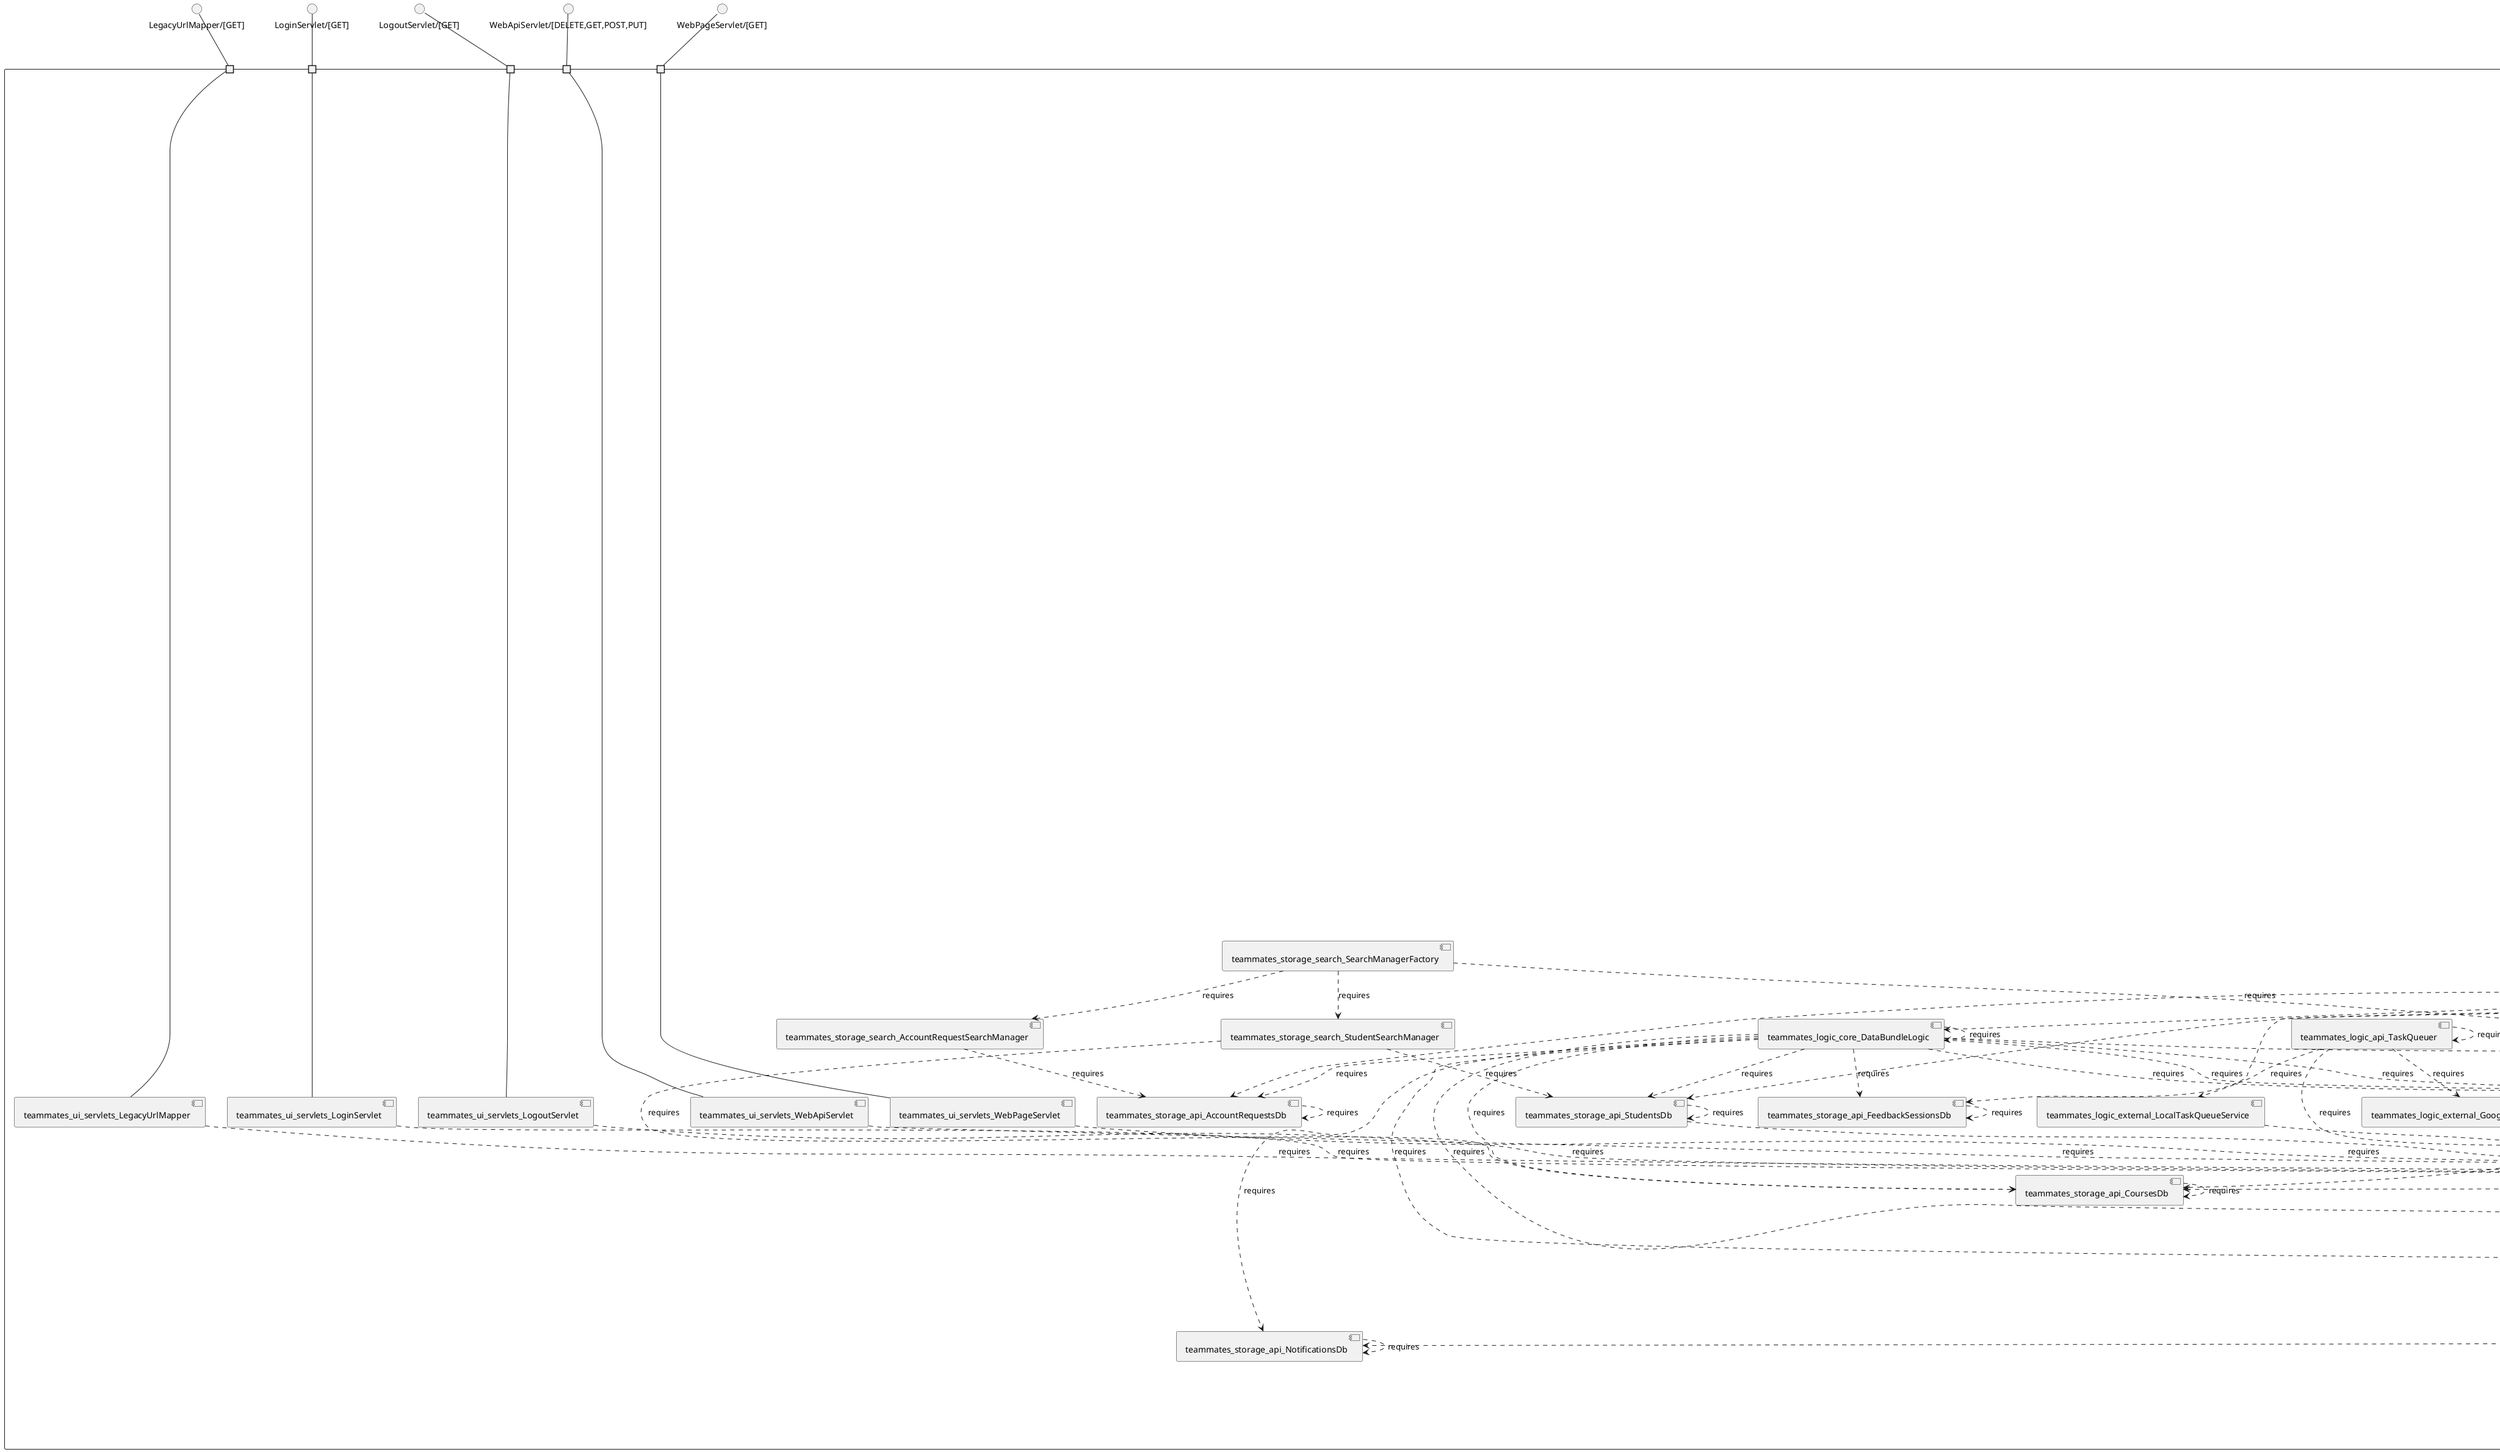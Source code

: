 @startuml
skinparam fixCircleLabelOverlapping true
skinparam componentStyle uml2
component "teammates\n\n\n\n\n\n" {
[teammates_it_storage_sqlsearch_StudentSearchIT]
[teammates_it_sqllogic_core_FeedbackSessionsLogicIT]
[teammates_common_datatransfer_TeamEvalResult]
[teammates_ui_webapi_CreateNotificationAction]
[teammates_ui_output_InstructorPrivilegeData]
[teammates_ui_webapi_FeedbackSessionRemindParticularUsersEmailWorkerAction]
[teammates_common_datatransfer_questions_FeedbackTextQuestionDetails]
[teammates_storage_sqlapi_FeedbackSessionLogsDb]
[teammates_storage_sqlsearch_SearchManagerFactory]
[teammates_storage_sqlentity_responses_FeedbackRankRecipientsResponse]
[teammates_storage_sqlentity_Course]
[teammates_storage_sqlentity_responses_FeedbackTextResponse]
[teammates_storage_sqlapi_FeedbackResponseCommentsDb]
[teammates_storage_api_CoursesDb]
[teammates_it_ui_webapi_UpdateFeedbackSessionLogsActionIT]
[teammates_storage_sqlentity_questions_FeedbackMsqQuestion]
[teammates_client_scripts_testdataconversion_ConvertDatastoreJsonToSqlJson]
[teammates_logic_core_UsageStatisticsLogic]
[teammates_common_datatransfer_questions_FeedbackConstantSumResponseDetails]
[teammates_it_storage_sqlapi_UsageStatisticsDbIT]
[teammates_storage_sqlentity_responses_FeedbackContributionResponse]
[teammates_ui_webapi_FeedbackSessionClosingRemindersAction]
[teammates_it_storage_sqlapi_FeedbackSessionLogsDbIT]
[teammates_storage_sqlentity_Section]
[teammates_ui_servlets_LegacyUrlMapper]
[teammates_it_sqllogic_core_DataBundleLogicIT]
[teammates_storage_api_FeedbackQuestionsDb]
[teammates_it_ui_webapi_StudentSearchIndexingWorkerActionIT]
[teammates_storage_sqlapi_AccountsDb]
[teammates_it_sqllogic_core_AccountsLogicIT]
[teammates_storage_api_UsageStatisticsDb]
[teammates_ui_webapi_CreateAccountAction]
[teammates_logic_external_FirebaseAuthService]
[teammates_storage_sqlentity_responses_FeedbackRankOptionsResponse]
[teammates_storage_search_StudentSearchManager]
[teammates_logic_core_FeedbackSessionsLogic]
[teammates_ui_webapi_CalculateUsageStatisticsAction]
[teammates_client_scripts_GenerateUsageStatisticsObjects]
[teammates_logic_external_GoogleCloudTasksService]
[teammates_ui_webapi_PublishFeedbackSessionAction]
[teammates_ui_servlets_OriginCheckFilter]
[teammates_storage_sqlentity_DeadlineExtension]
[teammates_storage_api_InstructorsDb]
[teammates_ui_servlets_OAuth2CallbackServlet]
[teammates_ui_output_FeedbackQuestionData]
[teammates_logic_external_LocalTaskQueueService]
[teammates_sqllogic_core_FeedbackQuestionsLogic]
[teammates_it_sqllogic_core_AccountRequestsLogicIT]
[teammates_it_sqllogic_core_NotificationsLogicIT]
[teammates_common_datatransfer_questions_FeedbackMcqResponseDetails]
[teammates_common_datatransfer_InstructorPrivileges]
[teammates_ui_webapi_ArchiveCourseAction]
[teammates_ui_output_FeedbackSessionLogData]
[teammates_it_ui_webapi_SearchInstructorsActionIT]
[teammates_ui_webapi_SubmitFeedbackResponsesAction]
[teammates_storage_sqlapi_DeadlineExtensionsDb]
[teammates_sqllogic_core_FeedbackResponseCommentsLogic]
[teammates_logic_core_AccountsLogic]
[teammates_logic_external_MailgunService]
[teammates_logic_core_FeedbackResponseCommentsLogic]
[teammates_storage_sqlapi_UsersDb]
[teammates_storage_sqlentity_responses_FeedbackConstantSumResponse]
[teammates_ui_output_CourseData]
[teammates_common_datatransfer_attributes_InstructorAttributes]
[teammates_storage_sqlsearch_StudentSearchManager]
[teammates_storage_sqlapi_FeedbackQuestionsDb]
[teammates_common_util_Logger]
[teammates_logic_api_TaskQueuer]
[teammates_it_sqllogic_api_EmailGeneratorTestIT]
[teammates_common_datatransfer_attributes_FeedbackResponseAttributes]
[teammates_common_datatransfer_questions_FeedbackMcqQuestionDetails]
[teammates_common_util_Config]
[teammates_storage_sqlapi_EntitiesDb]
[teammates_storage_sqlentity_questions_FeedbackNumericalScaleQuestion]
[teammates_storage_search_InstructorSearchDocument]
[teammates_it_sqllogic_core_DeadlineExtensionsLogicIT]
[teammates_common_datatransfer_questions_FeedbackRubricResponseDetails]
[teammates_storage_sqlentity_questions_FeedbackMcqQuestion]
[teammates_common_datatransfer_questions_FeedbackMsqResponseDetails]
[teammates_logic_core_DataBundleLogic]
[teammates_ui_servlets_LogoutServlet]
[teammates_logic_core_StudentsLogic]
[teammates_it_storage_sqlapi_FeedbackSessionsDbIT]
[teammates_storage_sqlapi_UsageStatisticsDb]
[teammates_sqllogic_core_UsageStatisticsLogic]
[teammates_common_datatransfer_SqlDataBundle]
[teammates_ui_servlets_WebPageServlet]
[teammates_client_scripts_DataMigrationForFeedbackSessionMismatchedTimezone]
[teammates_common_datatransfer_questions_FeedbackRankRecipientsResponseDetails]
[teammates_it_ui_webapi_SearchStudentsActionIT]
[teammates_ui_webapi_ResetAccountRequestAction]
[teammates_storage_api_DeadlineExtensionsDb]
[teammates_common_datatransfer_questions_FeedbackRankOptionsResponseDetails]
[teammates_common_datatransfer_questions_FeedbackConstantSumQuestionDetails]
[teammates_storage_sqlapi_FeedbackSessionsDb]
[teammates_logic_core_FeedbackResponsesLogic]
[teammates_storage_sqlentity_responses_FeedbackNumericalScaleResponse]
[teammates_common_datatransfer_questions_FeedbackNumericalScaleQuestionDetails]
[teammates_storage_sqlsearch_AccountRequestSearchManager]
[teammates_logic_core_AccountRequestsLogic]
[teammates_it_storage_sqlapi_NotificationDbIT]
[teammates_ui_output_FeedbackResponseCommentData]
[teammates_ui_webapi_CreateFeedbackSessionAction]
[teammates_common_datatransfer_questions_FeedbackMsqQuestionDetails]
[teammates_logic_core_FeedbackQuestionsLogic]
[teammates_storage_sqlsearch_InstructorSearchDocument]
[teammates_sqllogic_core_AccountsLogic]
[teammates_logic_core_LogicStarter]
[teammates_storage_api_AccountRequestsDb]
[teammates_storage_api_NotificationsDb]
[teammates_logic_api_RecaptchaVerifier]
[teammates_sqllogic_core_NotificationsLogic]
[teammates_it_storage_sqlapi_AccountRequestsDbIT]
[teammates_storage_sqlentity_Notification]
[teammates_storage_sqlapi_NotificationsDb]
[teammates_storage_sqlentity_questions_FeedbackConstantSumQuestion]
[teammates_storage_sqlentity_Account]
[teammates_common_datatransfer_questions_FeedbackContributionQuestionDetails]
[teammates_logic_external_SendgridService]
[teammates_storage_sqlapi_AccountRequestsDb]
[teammates_ui_webapi_DatastoreBackupAction]
[teammates_storage_sqlentity_responses_FeedbackMsqResponse]
[teammates_main_Application]
[teammates_logic_core_CoursesLogic]
[teammates_common_datatransfer_DataBundle]
[teammates_logic_core_InstructorsLogic]
[teammates_storage_sqlentity_FeedbackSession]
[teammates_storage_sqlentity_Student]
[teammates_common_datatransfer_questions_FeedbackTextResponseDetails]
[teammates_ui_output_FeedbackResponseData]
[teammates_ui_webapi_FeedbackSessionResendPublishedEmailWorkerAction]
[teammates_sqllogic_core_FeedbackResponsesLogic]
[teammates_sqllogic_core_DataBundleLogic]
[teammates_storage_sqlentity_Instructor]
[teammates_ui_webapi_JoinCourseAction]
[teammates_common_datatransfer_questions_FeedbackContributionResponseDetails]
[teammates_it_sqllogic_core_FeedbackSessionLogsLogicIT]
[teammates_logic_core_NotificationsLogic]
[teammates_client_scripts_PopulateCourseSearchDocuments]
[teammates_ui_servlets_WebApiServlet]
[teammates_common_datatransfer_attributes_FeedbackQuestionAttributes]
[teammates_ui_webapi_CreateFeedbackSessionLogAction]
[teammates_ui_servlets_RequestTraceFilter]
[teammates_sqllogic_api_Logic]
[teammates_it_sqllogic_core_FeedbackQuestionsLogicIT]
[teammates_it_storage_sqlapi_AccountsDbIT]
[teammates_sqllogic_core_FeedbackSessionLogsLogic]
[teammates_storage_sqlentity_questions_FeedbackTextQuestion]
[teammates_ui_webapi_FeedbackSessionRemindEmailWorkerAction]
[teammates_sqllogic_core_LogicStarter]
[teammates_storage_sqlentity_responses_FeedbackMcqResponse]
[teammates_ui_webapi_UpdateFeedbackSessionAction]
[teammates_it_storage_sqlapi_CoursesDbIT]
[teammates_it_storage_sqlapi_FeedbackResponsesDbIT]
[teammates_ui_servlets_LoginServlet]
[teammates_storage_sqlentity_Team]
[teammates_common_datatransfer_questions_FeedbackRubricQuestionDetails]
[teammates_sqllogic_core_UsersLogic]
[teammates_ui_output_FeedbackSessionData]
[teammates_it_storage_sqlapi_FeedbackQuestionsDbIT]
[teammates_storage_search_SearchManagerFactory]
[teammates_it_storage_sqlapi_UsersDbIT]
[teammates_sqllogic_core_FeedbackSessionsLogic]
[teammates_logic_api_Logic]
[teammates_common_datatransfer_attributes_CourseAttributes]
[teammates_logic_external_EmptyRecaptchaService]
[teammates_it_storage_sqlsearch_InstructorSearchIT]
[teammates_client_scripts_testdataconversion_UuidGenerator]
[teammates_common_datatransfer_InstructorPermissionSet]
[teammates_logic_core_DeadlineExtensionsLogic]
[teammates_sqllogic_api_SqlEmailGenerator]
[teammates_ui_webapi_UpdateInstructorPrivilegeAction]
[teammates_storage_sqlentity_FeedbackResponseComment]
[teammates_logic_external_EmptyEmailService]
[teammates_ui_webapi_FeedbackSessionClosedRemindersAction]
[teammates_sqllogic_core_CoursesLogic]
[teammates_storage_sqlentity_responses_FeedbackRubricResponse]
[teammates_logic_api_EmailSender]
[teammates_storage_api_StudentsDb]
[teammates_storage_search_AccountRequestSearchManager]
[teammates_ui_webapi_FeedbackSessionOpeningRemindersAction]
[teammates_ui_webapi_FeedbackSessionPublishedEmailWorkerAction]
[teammates_storage_sqlapi_CoursesDb]
[teammates_storage_sqlapi_FeedbackResponsesDb]
[teammates_logic_external_MailjetService]
[teammates_storage_sqlsearch_StudentSearchDocument]
[teammates_it_storage_sqlsearch_AccountRequestSearchIT]
[teammates_ui_webapi_FeedbackSessionUnpublishedEmailWorkerAction]
[teammates_storage_api_FeedbackResponsesDb]
[teammates_logic_external_GoogleRecaptchaService]
[teammates_storage_sqlsearch_InstructorSearchManager]
[teammates_sqllogic_core_AccountRequestsLogic]
[teammates_client_scripts_testdataconversion_DataStoreToSqlConverter]
[teammates_logic_api_AuthProxy]
[teammates_common_util_StringHelper]
[teammates_storage_sqlentity_FeedbackSessionLog]
[teammates_storage_api_FeedbackResponseCommentsDb]
[teammates_it_test_BaseTestCaseWithSqlDatabaseAccess]
[teammates_it_sqllogic_core_UsersLogicIT]
[teammates_ui_webapi_SendErrorReportAction]
[teammates_it_sqllogic_core_FeedbackResponsesLogicIT]
[teammates_storage_search_StudentSearchDocument]
[teammates_common_datatransfer_questions_FeedbackNumericalScaleResponseDetails]
[teammates_ui_request_InstructorPrivilegeUpdateRequest]
[teammates_storage_search_InstructorSearchManager]
[teammates_logic_api_UserProvision]
[teammates_it_storage_sqlapi_FeedbackResponseCommentsDbIT]
[teammates_sqllogic_core_DeadlineExtensionsLogic]
[teammates_logic_api_EmailGenerator]
[teammates_storage_sqlentity_questions_FeedbackRubricQuestion]
[teammates_ui_webapi_FeedbackSessionOpeningSoonRemindersAction]
[teammates_storage_sqlentity_ReadNotification]
[teammates_logic_external_EmptyAuthService]
[teammates_storage_api_FeedbackSessionsDb]
[teammates_ui_webapi_UnpublishFeedbackSessionAction]
[teammates_client_scripts_DataMigrationForTeamNameInResponseGiver]
[teammates_storage_api_AccountsDb]
[teammates_storage_sqlentity_questions_FeedbackContributionQuestion]
portin " " as teammates_requires_WebPageServlet_GET_
portin " " as teammates_requires_LegacyUrlMapper_GET_
portin " " as teammates_requires_LoginServlet_GET_
portin " " as teammates_requires_WebApiServlet_DELETE_GET_POST_PUT_
portin " " as teammates_requires_LogoutServlet_GET_
portin " " as teammates_requires_OAuth2CallbackServlet_GET_
[teammates_logic_api_TaskQueuer]..>[teammates_logic_external_GoogleCloudTasksService] : requires
[teammates_ui_output_FeedbackResponseData]..>[teammates_common_datatransfer_questions_FeedbackMsqResponseDetails] : requires
[teammates_ui_output_FeedbackQuestionData]..>[teammates_common_datatransfer_questions_FeedbackNumericalScaleQuestionDetails] : requires
[teammates_sqllogic_api_Logic]..>[teammates_sqllogic_core_DataBundleLogic] : requires
[teammates_it_storage_sqlapi_CoursesDbIT]..>[teammates_storage_sqlapi_CoursesDb] : requires
[teammates_sqllogic_core_UsersLogic]..>[teammates_sqllogic_core_FeedbackResponsesLogic] : requires
[teammates_logic_core_FeedbackQuestionsLogic]..>[teammates_logic_core_StudentsLogic] : requires
[teammates_logic_core_CoursesLogic]..>[teammates_common_util_Logger] : requires
[teammates_it_storage_sqlapi_FeedbackSessionsDbIT]..>[teammates_storage_sqlapi_FeedbackSessionsDb] : requires
[teammates_sqllogic_core_FeedbackQuestionsLogic]..>[teammates_sqllogic_core_CoursesLogic] : requires
[teammates_logic_core_StudentsLogic]..>[teammates_storage_api_StudentsDb] : requires
[teammates_logic_core_InstructorsLogic]..>[teammates_common_util_Logger] : requires
[teammates_sqllogic_core_AccountsLogic]..>[teammates_storage_sqlapi_AccountsDb] : requires
[teammates_sqllogic_api_Logic]..>[teammates_sqllogic_core_UsageStatisticsLogic] : requires
[teammates_it_sqllogic_api_EmailGeneratorTestIT]..>[teammates_common_datatransfer_SqlDataBundle] : requires
[teammates_main_Application]..>[teammates_common_util_Logger] : requires
[teammates_ui_output_FeedbackQuestionData]..>[teammates_common_datatransfer_questions_FeedbackTextQuestionDetails] : requires
[teammates_logic_api_RecaptchaVerifier]..>[teammates_logic_external_GoogleRecaptchaService] : requires
[teammates_ui_webapi_DatastoreBackupAction]..>[teammates_common_util_Logger] : requires
[teammates_storage_sqlentity_responses_FeedbackRankRecipientsResponse]..>[teammates_common_datatransfer_questions_FeedbackRankRecipientsResponseDetails] : requires
[teammates_ui_output_FeedbackQuestionData]..>[teammates_common_datatransfer_questions_FeedbackContributionQuestionDetails] : requires
[teammates_storage_sqlentity_Section]..>[teammates_storage_sqlentity_Course] : requires
[teammates_it_sqllogic_core_AccountsLogicIT]..>[teammates_storage_sqlapi_AccountsDb] : requires
[teammates_sqllogic_core_DataBundleLogic]..>[teammates_sqllogic_core_UsersLogic] : requires
[teammates_it_storage_sqlapi_UsersDbIT]..>[teammates_storage_sqlentity_Section] : requires
[teammates_sqllogic_core_FeedbackSessionsLogic]..>[teammates_common_util_Logger] : requires
[teammates_logic_core_CoursesLogic]..>[teammates_logic_core_FeedbackQuestionsLogic] : requires
[teammates_ui_output_FeedbackResponseData]..>[teammates_common_datatransfer_questions_FeedbackMcqResponseDetails] : requires
[teammates_logic_core_FeedbackResponsesLogic]..>[teammates_logic_core_StudentsLogic] : requires
[teammates_logic_core_FeedbackSessionsLogic]..>[teammates_logic_core_StudentsLogic] : requires
[teammates_storage_sqlentity_questions_FeedbackConstantSumQuestion]..>[teammates_common_datatransfer_questions_FeedbackConstantSumQuestionDetails] : requires
[teammates_storage_sqlapi_DeadlineExtensionsDb]..>[teammates_storage_sqlapi_DeadlineExtensionsDb] : requires
[teammates_sqllogic_core_FeedbackSessionsLogic]..>[teammates_sqllogic_core_FeedbackResponsesLogic] : requires
[teammates_logic_core_InstructorsLogic]..>[teammates_logic_core_FeedbackQuestionsLogic] : requires
[teammates_storage_api_FeedbackResponseCommentsDb]..>[teammates_storage_api_FeedbackResponseCommentsDb] : requires
[teammates_storage_sqlapi_FeedbackSessionsDb]..>[teammates_storage_sqlapi_FeedbackSessionsDb] : requires
[teammates_common_datatransfer_attributes_CourseAttributes]..>[teammates_common_util_Logger] : requires
[teammates_ui_output_FeedbackQuestionData]..>[teammates_common_datatransfer_questions_FeedbackConstantSumQuestionDetails] : requires
[teammates_logic_core_FeedbackResponseCommentsLogic]..>[teammates_logic_core_FeedbackResponsesLogic] : requires
[teammates_ui_output_FeedbackResponseData]..>[teammates_common_datatransfer_questions_FeedbackContributionResponseDetails] : requires
[teammates_sqllogic_core_FeedbackSessionLogsLogic]..>[teammates_common_util_Logger] : requires
[teammates_ui_servlets_RequestTraceFilter]..>[teammates_common_util_Logger] : requires
[teammates_storage_sqlsearch_AccountRequestSearchManager]..>[teammates_storage_sqlapi_AccountRequestsDb] : requires
[teammates_storage_sqlapi_UsersDb]..>[teammates_storage_sqlapi_UsersDb] : requires
[teammates_sqllogic_api_SqlEmailGenerator]..>[teammates_sqllogic_core_CoursesLogic] : requires
[teammates_storage_sqlentity_responses_FeedbackContributionResponse]..>[teammates_common_datatransfer_questions_FeedbackContributionResponseDetails] : requires
[teammates_storage_sqlentity_FeedbackResponseComment]..>[teammates_storage_sqlentity_Section] : requires
[teammates_sqllogic_core_NotificationsLogic]..>[teammates_storage_sqlapi_NotificationsDb] : requires
[teammates_logic_core_DataBundleLogic]..>[teammates_storage_api_FeedbackResponseCommentsDb] : requires
[teammates_logic_api_Logic]..>[teammates_logic_core_CoursesLogic] : requires
[teammates_logic_core_StudentsLogic]..>[teammates_logic_core_FeedbackSessionsLogic] : requires
[teammates_client_scripts_testdataconversion_ConvertDatastoreJsonToSqlJson]..>[teammates_common_datatransfer_SqlDataBundle] : requires
[teammates_storage_sqlapi_AccountsDb]..>[teammates_storage_sqlapi_AccountsDb] : requires
[teammates_it_sqllogic_core_AccountsLogicIT]..>[teammates_common_datatransfer_SqlDataBundle] : requires
[teammates_sqllogic_core_DataBundleLogic]..>[teammates_sqllogic_core_FeedbackResponseCommentsLogic] : requires
[teammates_client_scripts_PopulateCourseSearchDocuments]..>[teammates_logic_api_Logic] : requires
[teammates_sqllogic_core_FeedbackQuestionsLogic]..>[teammates_sqllogic_core_FeedbackSessionsLogic] : requires
[teammates_storage_sqlsearch_StudentSearchDocument]..>[teammates_storage_sqlentity_Course] : requires
[teammates_storage_api_CoursesDb]..>[teammates_storage_api_CoursesDb] : requires
[teammates_logic_core_AccountRequestsLogic]..>[teammates_storage_api_AccountRequestsDb] : requires
[teammates_storage_sqlsearch_InstructorSearchDocument]..>[teammates_storage_sqlentity_Course] : requires
[teammates_sqllogic_core_FeedbackSessionsLogic]..>[teammates_sqllogic_core_FeedbackSessionsLogic] : requires
[teammates_storage_api_AccountRequestsDb]..>[teammates_storage_api_AccountRequestsDb] : requires
[teammates_it_sqllogic_core_FeedbackSessionsLogicIT]..>[teammates_common_datatransfer_SqlDataBundle] : requires
[teammates_ui_servlets_LogoutServlet]..>[teammates_common_util_Logger] : requires
[teammates_it_storage_sqlapi_UsersDbIT]..>[teammates_storage_sqlapi_UsersDb] : requires
[teammates_ui_output_InstructorPrivilegeData]..>[teammates_common_datatransfer_InstructorPrivileges] : requires
[teammates_common_datatransfer_attributes_FeedbackResponseAttributes]..>[teammates_common_datatransfer_questions_FeedbackNumericalScaleResponseDetails] : requires
[teammates_storage_sqlentity_responses_FeedbackMsqResponse]..>[teammates_common_datatransfer_questions_FeedbackMsqResponseDetails] : requires
[teammates_storage_sqlapi_UsageStatisticsDb]..>[teammates_storage_sqlapi_UsageStatisticsDb] : requires
[teammates_logic_core_DeadlineExtensionsLogic]..>[teammates_logic_core_DeadlineExtensionsLogic] : requires
[teammates_logic_api_UserProvision]..>[teammates_logic_core_StudentsLogic] : requires
[teammates_ui_output_FeedbackResponseData]..>[teammates_common_datatransfer_questions_FeedbackTextResponseDetails] : requires
[teammates_sqllogic_core_CoursesLogic]..>[teammates_storage_sqlapi_CoursesDb] : requires
[teammates_common_datatransfer_attributes_FeedbackResponseAttributes]..>[teammates_common_datatransfer_questions_FeedbackRankRecipientsResponseDetails] : requires
[teammates_logic_core_DataBundleLogic]..>[teammates_storage_api_DeadlineExtensionsDb] : requires
[teammates_logic_core_FeedbackSessionsLogic]..>[teammates_logic_core_InstructorsLogic] : requires
[teammates_logic_core_UsageStatisticsLogic]..>[teammates_logic_core_StudentsLogic] : requires
[teammates_it_storage_sqlsearch_InstructorSearchIT]..>[teammates_storage_sqlapi_UsersDb] : requires
[teammates_storage_sqlentity_Instructor]..>[teammates_common_datatransfer_InstructorPrivileges] : requires
[teammates_sqllogic_core_FeedbackQuestionsLogic]..>[teammates_storage_sqlapi_FeedbackQuestionsDb] : requires
[teammates_it_sqllogic_core_FeedbackSessionLogsLogicIT]..>[teammates_sqllogic_core_FeedbackSessionLogsLogic] : requires
[teammates_storage_search_StudentSearchDocument]..>[teammates_common_datatransfer_attributes_CourseAttributes] : requires
[teammates_logic_api_UserProvision]..>[teammates_logic_core_InstructorsLogic] : requires
[teammates_logic_api_TaskQueuer]..>[teammates_common_util_Logger] : requires
[teammates_storage_sqlentity_FeedbackResponseComment]..>[teammates_storage_sqlentity_responses_FeedbackConstantSumResponse] : requires
[teammates_logic_api_Logic]..>[teammates_logic_core_FeedbackSessionsLogic] : requires
[teammates_it_sqllogic_core_FeedbackResponsesLogicIT]..>[teammates_sqllogic_core_FeedbackResponseCommentsLogic] : requires
[teammates_logic_api_UserProvision]..>[teammates_logic_api_UserProvision] : requires
[teammates_it_sqllogic_core_UsersLogicIT]..>[teammates_sqllogic_core_AccountsLogic] : requires
[teammates_sqllogic_api_Logic]..>[teammates_sqllogic_core_FeedbackResponseCommentsLogic] : requires
[teammates_it_sqllogic_core_UsersLogicIT]..>[teammates_sqllogic_core_CoursesLogic] : requires
[teammates_sqllogic_core_UsersLogic]..>[teammates_sqllogic_core_DeadlineExtensionsLogic] : requires
[teammates_it_sqllogic_core_UsersLogicIT]..>[teammates_storage_sqlentity_Course] : requires
[teammates_storage_api_InstructorsDb]..>[teammates_storage_api_InstructorsDb] : requires
[teammates_it_ui_webapi_SearchStudentsActionIT]..>[teammates_storage_sqlentity_Instructor] : requires
[teammates_common_datatransfer_attributes_FeedbackResponseAttributes]..>[teammates_common_datatransfer_questions_FeedbackRankOptionsResponseDetails] : requires
[teammates_it_sqllogic_core_DataBundleLogicIT]..>[teammates_sqllogic_core_DataBundleLogic] : requires
[teammates_it_storage_sqlapi_NotificationDbIT]..>[teammates_storage_sqlapi_NotificationsDb] : requires
[teammates_logic_core_LogicStarter]..>[teammates_common_util_Logger] : requires
[teammates_ui_output_FeedbackResponseData]..>[teammates_common_datatransfer_questions_FeedbackRubricResponseDetails] : requires
[teammates_logic_core_FeedbackQuestionsLogic]..>[teammates_storage_api_FeedbackQuestionsDb] : requires
[teammates_storage_sqlapi_FeedbackResponsesDb]..>[teammates_storage_sqlapi_FeedbackResponsesDb] : requires
[teammates_storage_sqlentity_responses_FeedbackRubricResponse]..>[teammates_common_datatransfer_questions_FeedbackRubricResponseDetails] : requires
[teammates_ui_webapi_FeedbackSessionRemindEmailWorkerAction]..>[teammates_common_util_Logger] : requires
[teammates_storage_sqlentity_responses_FeedbackConstantSumResponse]..>[teammates_common_datatransfer_questions_FeedbackConstantSumResponseDetails] : requires
[teammates_ui_output_FeedbackResponseData]..>[teammates_ui_output_FeedbackResponseCommentData] : requires
[teammates_it_sqllogic_core_AccountsLogicIT]..>[teammates_sqllogic_core_NotificationsLogic] : requires
[teammates_sqllogic_core_AccountRequestsLogic]..>[teammates_sqllogic_core_AccountRequestsLogic] : requires
[teammates_logic_external_GoogleCloudTasksService]..>[teammates_common_util_Logger] : requires
[teammates_it_sqllogic_core_FeedbackQuestionsLogicIT]..>[teammates_common_datatransfer_SqlDataBundle] : requires
[teammates_sqllogic_core_FeedbackQuestionsLogic]..>[teammates_common_util_Logger] : requires
[teammates_common_datatransfer_attributes_FeedbackQuestionAttributes]..>[teammates_common_datatransfer_questions_FeedbackNumericalScaleQuestionDetails] : requires
[teammates_storage_search_SearchManagerFactory]..>[teammates_storage_search_InstructorSearchManager] : requires
[teammates_storage_sqlentity_DeadlineExtension]..>[teammates_storage_sqlentity_FeedbackSession] : requires
[teammates_storage_api_AccountsDb]..>[teammates_storage_api_AccountsDb] : requires
[teammates_ui_webapi_ResetAccountRequestAction]..>[teammates_common_util_Logger] : requires
[teammates_logic_core_DataBundleLogic]..>[teammates_storage_api_AccountRequestsDb] : requires
[teammates_it_storage_sqlapi_FeedbackResponsesDbIT]..>[teammates_storage_sqlapi_FeedbackResponseCommentsDb] : requires
[teammates_logic_core_FeedbackResponseCommentsLogic]..>[teammates_logic_core_FeedbackResponseCommentsLogic] : requires
[teammates_storage_sqlentity_DeadlineExtension]..>[teammates_storage_sqlentity_Student] : requires
[teammates_sqllogic_core_AccountsLogic]..>[teammates_sqllogic_core_NotificationsLogic] : requires
[teammates_sqllogic_core_DataBundleLogic]..>[teammates_sqllogic_core_DataBundleLogic] : requires
[teammates_storage_search_InstructorSearchManager]..>[teammates_storage_api_CoursesDb] : requires
[teammates_logic_api_EmailGenerator]..>[teammates_logic_core_InstructorsLogic] : requires
[teammates_logic_core_DeadlineExtensionsLogic]..>[teammates_storage_api_DeadlineExtensionsDb] : requires
[teammates_sqllogic_core_FeedbackResponseCommentsLogic]..>[teammates_sqllogic_core_FeedbackResponseCommentsLogic] : requires
[teammates_logic_core_DataBundleLogic]..>[teammates_storage_api_FeedbackQuestionsDb] : requires
[teammates_common_datatransfer_attributes_FeedbackQuestionAttributes]..>[teammates_common_datatransfer_questions_FeedbackContributionQuestionDetails] : requires
[teammates_storage_sqlapi_FeedbackQuestionsDb]..>[teammates_storage_sqlapi_FeedbackQuestionsDb] : requires
[teammates_sqllogic_core_FeedbackResponsesLogic]..>[teammates_storage_sqlapi_FeedbackResponsesDb] : requires
[teammates_logic_core_FeedbackSessionsLogic]..>[teammates_logic_core_FeedbackQuestionsLogic] : requires
[teammates_logic_core_FeedbackSessionsLogic]..>[teammates_logic_core_CoursesLogic] : requires
[teammates_logic_core_InstructorsLogic]..>[teammates_logic_core_FeedbackResponseCommentsLogic] : requires
[teammates_sqllogic_core_FeedbackQuestionsLogic]..>[teammates_sqllogic_core_FeedbackResponsesLogic] : requires
[teammates_ui_webapi_CreateNotificationAction]..>[teammates_common_util_Logger] : requires
[teammates_logic_core_DataBundleLogic]..>[teammates_storage_api_InstructorsDb] : requires
[teammates_client_scripts_DataMigrationForFeedbackSessionMismatchedTimezone]..>[teammates_logic_core_CoursesLogic] : requires
[teammates_logic_api_EmailSender]..>[teammates_logic_external_SendgridService] : requires
[teammates_logic_core_NotificationsLogic]..>[teammates_logic_core_NotificationsLogic] : requires
[teammates_storage_sqlentity_FeedbackResponseComment]..>[teammates_storage_sqlentity_responses_FeedbackMcqResponse] : requires
[teammates_it_storage_sqlsearch_StudentSearchIT]..>[teammates_storage_sqlapi_UsersDb] : requires
[teammates_it_storage_sqlsearch_AccountRequestSearchIT]..>[teammates_common_datatransfer_SqlDataBundle] : requires
[teammates_logic_core_AccountsLogic]..>[teammates_logic_core_NotificationsLogic] : requires
[teammates_it_storage_sqlapi_FeedbackResponsesDbIT]..>[teammates_common_datatransfer_SqlDataBundle] : requires
[teammates_sqllogic_core_DataBundleLogic]..>[teammates_sqllogic_core_FeedbackQuestionsLogic] : requires
[teammates_common_datatransfer_attributes_FeedbackResponseAttributes]..>[teammates_common_datatransfer_questions_FeedbackContributionResponseDetails] : requires
[teammates_sqllogic_core_FeedbackResponseCommentsLogic]..>[teammates_storage_sqlapi_FeedbackResponseCommentsDb] : requires
[teammates_logic_core_UsageStatisticsLogic]..>[teammates_logic_core_InstructorsLogic] : requires
[teammates_ui_webapi_ArchiveCourseAction]..>[teammates_common_util_Logger] : requires
[teammates_storage_search_SearchManagerFactory]..>[teammates_storage_search_AccountRequestSearchManager] : requires
[teammates_logic_core_StudentsLogic]..>[teammates_logic_core_DeadlineExtensionsLogic] : requires
[teammates_sqllogic_core_FeedbackResponsesLogic]..>[teammates_sqllogic_core_FeedbackResponsesLogic] : requires
[teammates_storage_search_InstructorSearchManager]..>[teammates_storage_api_InstructorsDb] : requires
[teammates_common_datatransfer_attributes_FeedbackQuestionAttributes]..>[teammates_common_datatransfer_questions_FeedbackTextQuestionDetails] : requires
[teammates_client_scripts_testdataconversion_ConvertDatastoreJsonToSqlJson]..>[teammates_common_datatransfer_DataBundle] : requires
[teammates_logic_api_EmailGenerator]..>[teammates_logic_core_StudentsLogic] : requires
[teammates_logic_api_Logic]..>[teammates_logic_api_Logic] : requires
[teammates_storage_sqlapi_AccountRequestsDb]..>[teammates_storage_sqlapi_AccountRequestsDb] : requires
[teammates_storage_sqlapi_FeedbackSessionLogsDb]..>[teammates_storage_sqlapi_FeedbackSessionLogsDb] : requires
[teammates_ui_webapi_FeedbackSessionClosingRemindersAction]..>[teammates_common_util_Logger] : requires
[teammates_storage_search_StudentSearchManager]..>[teammates_storage_api_CoursesDb] : requires
[teammates_sqllogic_core_DataBundleLogic]..>[teammates_sqllogic_core_CoursesLogic] : requires
[teammates_storage_sqlsearch_InstructorSearchManager]..>[teammates_storage_sqlapi_CoursesDb] : requires
[teammates_logic_api_EmailSender]..>[teammates_logic_external_MailgunService] : requires
[teammates_ui_output_FeedbackSessionLogData]..>[teammates_ui_output_FeedbackSessionData] : requires
[teammates_logic_api_TaskQueuer]..>[teammates_logic_external_LocalTaskQueueService] : requires
[teammates_logic_core_FeedbackResponseCommentsLogic]..>[teammates_logic_core_CoursesLogic] : requires
[teammates_logic_core_UsageStatisticsLogic]..>[teammates_logic_core_AccountRequestsLogic] : requires
[teammates_sqllogic_api_Logic]..>[teammates_sqllogic_core_FeedbackSessionLogsLogic] : requires
[teammates_sqllogic_core_AccountsLogic]..>[teammates_sqllogic_core_UsersLogic] : requires
[teammates_logic_external_FirebaseAuthService]..>[teammates_common_util_Logger] : requires
[teammates_logic_api_AuthProxy]..>[teammates_logic_api_AuthProxy] : requires
[teammates_sqllogic_core_DeadlineExtensionsLogic]..>[teammates_sqllogic_core_DeadlineExtensionsLogic] : requires
[teammates_ui_output_FeedbackQuestionData]..>[teammates_common_datatransfer_questions_FeedbackMsqQuestionDetails] : requires
[teammates_logic_core_DataBundleLogic]..>[teammates_storage_api_AccountsDb] : requires
[teammates_logic_api_Logic]..>[teammates_logic_core_FeedbackResponsesLogic] : requires
[teammates_it_sqllogic_core_AccountsLogicIT]..>[teammates_sqllogic_core_AccountsLogic] : requires
[teammates_storage_sqlsearch_StudentSearchManager]..>[teammates_storage_sqlapi_UsersDb] : requires
[teammates_sqllogic_api_Logic]..>[teammates_sqllogic_core_AccountsLogic] : requires
[teammates_it_sqllogic_core_FeedbackSessionLogsLogicIT]..>[teammates_common_datatransfer_SqlDataBundle] : requires
[teammates_storage_sqlentity_questions_FeedbackNumericalScaleQuestion]..>[teammates_common_datatransfer_questions_FeedbackNumericalScaleQuestionDetails] : requires
[teammates_ui_webapi_UpdateInstructorPrivilegeAction]..>[teammates_common_util_Logger] : requires
[teammates_logic_core_InstructorsLogic]..>[teammates_storage_api_InstructorsDb] : requires
[teammates_logic_core_AccountsLogic]..>[teammates_logic_core_AccountsLogic] : requires
[teammates_sqllogic_core_NotificationsLogic]..>[teammates_sqllogic_core_NotificationsLogic] : requires
[teammates_sqllogic_core_CoursesLogic]..>[teammates_sqllogic_core_UsersLogic] : requires
[teammates_logic_api_Logic]..>[teammates_logic_core_StudentsLogic] : requires
[teammates_sqllogic_api_SqlEmailGenerator]..>[teammates_sqllogic_api_SqlEmailGenerator] : requires
[teammates_storage_sqlsearch_SearchManagerFactory]..>[teammates_storage_sqlsearch_InstructorSearchManager] : requires
[teammates_common_datatransfer_attributes_FeedbackQuestionAttributes]..>[teammates_common_datatransfer_questions_FeedbackMsqQuestionDetails] : requires
[teammates_storage_sqlentity_DeadlineExtension]..>[teammates_storage_sqlentity_Instructor] : requires
[teammates_it_storage_sqlapi_UsersDbIT]..>[teammates_storage_sqlapi_CoursesDb] : requires
[teammates_common_datatransfer_attributes_FeedbackQuestionAttributes]..>[teammates_common_datatransfer_questions_FeedbackConstantSumQuestionDetails] : requires
[teammates_ui_webapi_FeedbackSessionClosedRemindersAction]..>[teammates_common_util_Logger] : requires
[teammates_logic_core_UsageStatisticsLogic]..>[teammates_logic_core_FeedbackResponsesLogic] : requires
[teammates_logic_api_EmailSender]..>[teammates_common_util_Logger] : requires
[teammates_logic_core_FeedbackResponsesLogic]..>[teammates_storage_api_FeedbackResponsesDb] : requires
[teammates_common_datatransfer_attributes_FeedbackQuestionAttributes]..>[teammates_common_datatransfer_questions_FeedbackRubricQuestionDetails] : requires
[teammates_logic_core_InstructorsLogic]..>[teammates_logic_core_FeedbackResponsesLogic] : requires
[teammates_it_test_BaseTestCaseWithSqlDatabaseAccess]..>[teammates_sqllogic_api_Logic] : requires
[teammates_storage_sqlentity_questions_FeedbackContributionQuestion]..>[teammates_common_datatransfer_questions_FeedbackContributionQuestionDetails] : requires
[teammates_storage_sqlapi_EntitiesDb]..>[teammates_common_util_Logger] : requires
[teammates_storage_sqlapi_CoursesDb]..>[teammates_storage_sqlapi_CoursesDb] : requires
[teammates_sqllogic_core_DataBundleLogic]..>[teammates_sqllogic_core_AccountsLogic] : requires
[teammates_common_datatransfer_attributes_FeedbackResponseAttributes]..>[teammates_common_datatransfer_questions_FeedbackMcqResponseDetails] : requires
[teammates_ui_webapi_SubmitFeedbackResponsesAction]..>[teammates_common_util_Logger] : requires
[teammates_logic_core_InstructorsLogic]..>[teammates_logic_core_FeedbackSessionsLogic] : requires
[teammates_logic_core_FeedbackResponseCommentsLogic]..>[teammates_storage_api_FeedbackResponseCommentsDb] : requires
[teammates_it_sqllogic_core_FeedbackQuestionsLogicIT]..>[teammates_sqllogic_core_FeedbackQuestionsLogic] : requires
[teammates_it_sqllogic_api_EmailGeneratorTestIT]..>[teammates_sqllogic_api_SqlEmailGenerator] : requires
[teammates_logic_core_FeedbackSessionsLogic]..>[teammates_common_util_Logger] : requires
[teammates_sqllogic_core_DataBundleLogic]..>[teammates_sqllogic_core_FeedbackSessionLogsLogic] : requires
[teammates_logic_core_UsageStatisticsLogic]..>[teammates_storage_api_UsageStatisticsDb] : requires
[teammates_ui_webapi_SendErrorReportAction]..>[teammates_common_util_Logger] : requires
[teammates_storage_api_NotificationsDb]..>[teammates_storage_api_NotificationsDb] : requires
[teammates_common_util_StringHelper]..>[teammates_common_util_Logger] : requires
[teammates_ui_output_FeedbackResponseData]..>[teammates_common_datatransfer_questions_FeedbackRankOptionsResponseDetails] : requires
[teammates_sqllogic_api_Logic]..>[teammates_sqllogic_core_FeedbackQuestionsLogic] : requires
[teammates_logic_api_Logic]..>[teammates_logic_core_FeedbackQuestionsLogic] : requires
[teammates_ui_servlets_OAuth2CallbackServlet]..>[teammates_common_util_Logger] : requires
[teammates_ui_webapi_PublishFeedbackSessionAction]..>[teammates_common_util_Logger] : requires
[teammates_it_storage_sqlapi_AccountsDbIT]..>[teammates_storage_sqlapi_AccountsDb] : requires
[teammates_logic_api_TaskQueuer]..>[teammates_logic_api_TaskQueuer] : requires
[teammates_logic_api_EmailGenerator]..>[teammates_logic_api_EmailGenerator] : requires
[teammates_common_datatransfer_attributes_FeedbackResponseAttributes]..>[teammates_common_datatransfer_questions_FeedbackTextResponseDetails] : requires
[teammates_sqllogic_core_FeedbackSessionsLogic]..>[teammates_storage_sqlapi_FeedbackSessionsDb] : requires
[teammates_ui_webapi_FeedbackSessionRemindParticularUsersEmailWorkerAction]..>[teammates_common_util_Logger] : requires
[teammates_logic_core_AccountsLogic]..>[teammates_storage_sqlapi_AccountsDb] : requires
[teammates_logic_core_InstructorsLogic]..>[teammates_logic_core_InstructorsLogic] : requires
[teammates_ui_webapi_FeedbackSessionUnpublishedEmailWorkerAction]..>[teammates_common_util_Logger] : requires
[teammates_sqllogic_core_FeedbackSessionsLogic]..>[teammates_sqllogic_core_UsersLogic] : requires
[teammates_logic_api_Logic]..>[teammates_logic_core_UsageStatisticsLogic] : requires
[teammates_ui_webapi_CreateAccountAction]..>[teammates_common_util_Logger] : requires
[teammates_storage_sqlsearch_StudentSearchManager]..>[teammates_storage_sqlapi_CoursesDb] : requires
[teammates_sqllogic_core_UsersLogic]..>[teammates_sqllogic_core_AccountsLogic] : requires
[teammates_it_storage_sqlapi_FeedbackSessionLogsDbIT]..>[teammates_storage_sqlapi_FeedbackSessionLogsDb] : requires
[teammates_it_sqllogic_core_FeedbackSessionsLogicIT]..>[teammates_sqllogic_core_FeedbackQuestionsLogic] : requires
[teammates_common_datatransfer_questions_FeedbackContributionQuestionDetails]..>[teammates_common_util_Logger] : requires
[teammates_it_ui_webapi_UpdateFeedbackSessionLogsActionIT]..>[teammates_storage_sqlentity_FeedbackSession] : requires
[teammates_it_storage_sqlsearch_InstructorSearchIT]..>[teammates_common_datatransfer_SqlDataBundle] : requires
[teammates_sqllogic_core_DeadlineExtensionsLogic]..>[teammates_storage_sqlapi_DeadlineExtensionsDb] : requires
[teammates_storage_sqlentity_responses_FeedbackRankOptionsResponse]..>[teammates_common_datatransfer_questions_FeedbackRankOptionsResponseDetails] : requires
[teammates_storage_sqlentity_questions_FeedbackMcqQuestion]..>[teammates_common_datatransfer_questions_FeedbackMcqQuestionDetails] : requires
[teammates_storage_sqlapi_FeedbackResponseCommentsDb]..>[teammates_storage_sqlapi_FeedbackResponseCommentsDb] : requires
[teammates_common_datatransfer_attributes_FeedbackResponseAttributes]..>[teammates_common_datatransfer_questions_FeedbackRubricResponseDetails] : requires
[teammates_sqllogic_core_FeedbackResponsesLogic]..>[teammates_sqllogic_core_UsersLogic] : requires
[teammates_it_sqllogic_core_FeedbackSessionsLogicIT]..>[teammates_sqllogic_core_FeedbackSessionsLogic] : requires
[teammates_logic_api_EmailGenerator]..>[teammates_logic_core_CoursesLogic] : requires
[teammates_logic_core_CoursesLogic]..>[teammates_storage_api_CoursesDb] : requires
[teammates_sqllogic_core_UsersLogic]..>[teammates_sqllogic_core_FeedbackResponseCommentsLogic] : requires
[teammates_it_ui_webapi_UpdateFeedbackSessionLogsActionIT]..>[teammates_storage_sqlentity_Course] : requires
[teammates_logic_core_FeedbackSessionsLogic]..>[teammates_logic_core_FeedbackResponsesLogic] : requires
[teammates_storage_sqlentity_Team]..>[teammates_storage_sqlentity_Section] : requires
[teammates_it_storage_sqlapi_UsageStatisticsDbIT]..>[teammates_storage_sqlapi_UsageStatisticsDb] : requires
[teammates_storage_api_FeedbackResponseCommentsDb]..>[teammates_common_util_Logger] : requires
[teammates_logic_core_FeedbackResponsesLogic]..>[teammates_logic_core_FeedbackResponseCommentsLogic] : requires
[teammates_storage_api_StudentsDb]..>[teammates_storage_api_StudentsDb] : requires
[teammates_storage_sqlentity_FeedbackResponseComment]..>[teammates_storage_sqlentity_responses_FeedbackNumericalScaleResponse] : requires
[teammates_logic_api_Logic]..>[teammates_logic_core_AccountRequestsLogic] : requires
[teammates_logic_api_Logic]..>[teammates_logic_core_InstructorsLogic] : requires
[teammates_sqllogic_api_Logic]..>[teammates_sqllogic_core_NotificationsLogic] : requires
[teammates_ui_webapi_FeedbackSessionResendPublishedEmailWorkerAction]..>[teammates_common_util_Logger] : requires
[teammates_ui_webapi_JoinCourseAction]..>[teammates_common_util_Logger] : requires
[teammates_ui_output_FeedbackQuestionData]..>[teammates_common_datatransfer_questions_FeedbackRubricQuestionDetails] : requires
[teammates_it_sqllogic_core_FeedbackResponsesLogicIT]..>[teammates_common_datatransfer_SqlDataBundle] : requires
[teammates_logic_core_FeedbackQuestionsLogic]..>[teammates_logic_core_FeedbackSessionsLogic] : requires
[teammates_sqllogic_core_DataBundleLogic]..>[teammates_sqllogic_core_FeedbackResponsesLogic] : requires
[teammates_logic_api_EmailSender]..>[teammates_logic_external_MailjetService] : requires
[teammates_logic_core_AccountRequestsLogic]..>[teammates_logic_core_AccountRequestsLogic] : requires
[teammates_logic_core_AccountsLogic]..>[teammates_logic_core_CoursesLogic] : requires
[teammates_logic_api_RecaptchaVerifier]..>[teammates_logic_external_EmptyRecaptchaService] : requires
[teammates_it_ui_webapi_UpdateFeedbackSessionLogsActionIT]..>[teammates_storage_sqlentity_Student] : requires
[teammates_storage_sqlentity_FeedbackResponseComment]..>[teammates_storage_sqlentity_responses_FeedbackRankRecipientsResponse] : requires
[teammates_ui_servlets_WebPageServlet]..>[teammates_common_util_Logger] : requires
[teammates_sqllogic_core_UsersLogic]..>[teammates_storage_sqlapi_UsersDb] : requires
[teammates_logic_api_AuthProxy]..>[teammates_logic_external_EmptyAuthService] : requires
[teammates_it_sqllogic_core_AccountRequestsLogicIT]..>[teammates_sqllogic_core_AccountRequestsLogic] : requires
[teammates_ui_servlets_WebApiServlet]..>[teammates_common_util_Logger] : requires
[teammates_it_storage_sqlapi_FeedbackQuestionsDbIT]..>[teammates_storage_sqlapi_FeedbackQuestionsDb] : requires
[teammates_it_storage_sqlsearch_StudentSearchIT]..>[teammates_common_datatransfer_SqlDataBundle] : requires
[teammates_logic_core_DataBundleLogic]..>[teammates_storage_api_StudentsDb] : requires
[teammates_it_sqllogic_core_AccountsLogicIT]..>[teammates_sqllogic_core_CoursesLogic] : requires
[teammates_it_storage_sqlapi_UsersDbIT]..>[teammates_storage_sqlentity_Course] : requires
[teammates_logic_api_Logic]..>[teammates_logic_core_DeadlineExtensionsLogic] : requires
[teammates_sqllogic_core_FeedbackSessionLogsLogic]..>[teammates_sqllogic_core_FeedbackSessionLogsLogic] : requires
[teammates_sqllogic_api_Logic]..>[teammates_sqllogic_core_AccountRequestsLogic] : requires
[teammates_logic_api_EmailSender]..>[teammates_logic_api_EmailSender] : requires
[teammates_ui_webapi_FeedbackSessionOpeningRemindersAction]..>[teammates_common_util_Logger] : requires
[teammates_sqllogic_core_UsersLogic]..>[teammates_sqllogic_core_UsersLogic] : requires
[teammates_logic_core_InstructorsLogic]..>[teammates_logic_core_DeadlineExtensionsLogic] : requires
[teammates_it_storage_sqlapi_UsersDbIT]..>[teammates_storage_sqlentity_Student] : requires
[teammates_logic_core_CoursesLogic]..>[teammates_logic_core_DeadlineExtensionsLogic] : requires
[teammates_ui_webapi_FeedbackSessionPublishedEmailWorkerAction]..>[teammates_common_util_Logger] : requires
[teammates_sqllogic_api_SqlEmailGenerator]..>[teammates_sqllogic_core_UsersLogic] : requires
[teammates_logic_core_UsageStatisticsLogic]..>[teammates_logic_core_UsageStatisticsLogic] : requires
[teammates_storage_sqlsearch_InstructorSearchManager]..>[teammates_storage_sqlapi_UsersDb] : requires
[teammates_logic_core_FeedbackQuestionsLogic]..>[teammates_common_util_Logger] : requires
[teammates_storage_sqlsearch_SearchManagerFactory]..>[teammates_storage_sqlsearch_StudentSearchManager] : requires
[teammates_ui_webapi_CreateFeedbackSessionAction]..>[teammates_common_util_Logger] : requires
[teammates_it_storage_sqlapi_FeedbackResponseCommentsDbIT]..>[teammates_storage_sqlapi_FeedbackResponseCommentsDb] : requires
[teammates_logic_core_CoursesLogic]..>[teammates_logic_core_StudentsLogic] : requires
[teammates_sqllogic_api_Logic]..>[teammates_sqllogic_core_FeedbackSessionsLogic] : requires
[teammates_sqllogic_core_AccountRequestsLogic]..>[teammates_storage_sqlapi_AccountRequestsDb] : requires
[teammates_sqllogic_api_Logic]..>[teammates_sqllogic_core_CoursesLogic] : requires
[teammates_logic_api_EmailGenerator]..>[teammates_logic_core_FeedbackSessionsLogic] : requires
[teammates_sqllogic_core_LogicStarter]..>[teammates_common_util_Logger] : requires
[teammates_ui_webapi_UpdateFeedbackSessionAction]..>[teammates_common_util_Logger] : requires
[teammates_ui_output_FeedbackResponseData]..>[teammates_common_datatransfer_questions_FeedbackNumericalScaleResponseDetails] : requires
[teammates_sqllogic_core_FeedbackQuestionsLogic]..>[teammates_sqllogic_core_UsersLogic] : requires
[teammates_storage_sqlentity_ReadNotification]..>[teammates_storage_sqlentity_Notification] : requires
[teammates_logic_core_DataBundleLogic]..>[teammates_storage_api_FeedbackResponsesDb] : requires
[teammates_sqllogic_core_UsageStatisticsLogic]..>[teammates_storage_sqlapi_UsageStatisticsDb] : requires
[teammates_logic_core_NotificationsLogic]..>[teammates_storage_api_NotificationsDb] : requires
[teammates_logic_core_FeedbackResponseCommentsLogic]..>[teammates_logic_core_StudentsLogic] : requires
[teammates_logic_core_DataBundleLogic]..>[teammates_storage_api_FeedbackSessionsDb] : requires
[teammates_sqllogic_core_FeedbackSessionLogsLogic]..>[teammates_storage_sqlapi_FeedbackSessionLogsDb] : requires
[teammates_logic_core_FeedbackQuestionsLogic]..>[teammates_logic_core_CoursesLogic] : requires
[teammates_sqllogic_core_DataBundleLogic]..>[teammates_sqllogic_core_NotificationsLogic] : requires
[teammates_sqllogic_core_FeedbackResponsesLogic]..>[teammates_sqllogic_core_FeedbackResponseCommentsLogic] : requires
[teammates_ui_servlets_LoginServlet]..>[teammates_common_util_Logger] : requires
[teammates_logic_api_AuthProxy]..>[teammates_logic_external_FirebaseAuthService] : requires
[teammates_sqllogic_core_DataBundleLogic]..>[teammates_sqllogic_core_AccountRequestsLogic] : requires
[teammates_ui_request_InstructorPrivilegeUpdateRequest]..>[teammates_common_datatransfer_InstructorPrivileges] : requires
[teammates_ui_output_FeedbackResponseData]..>[teammates_common_datatransfer_questions_FeedbackRankRecipientsResponseDetails] : requires
[teammates_ui_output_CourseData]..>[teammates_common_datatransfer_InstructorPermissionSet] : requires
[teammates_sqllogic_core_DataBundleLogic]..>[teammates_sqllogic_core_FeedbackSessionsLogic] : requires
[teammates_storage_sqlentity_FeedbackResponseComment]..>[teammates_storage_sqlentity_responses_FeedbackMsqResponse] : requires
[teammates_it_storage_sqlapi_UsersDbIT]..>[teammates_storage_sqlentity_Instructor] : requires
[teammates_client_scripts_DataMigrationForTeamNameInResponseGiver]..>[teammates_logic_core_FeedbackResponsesLogic] : requires
[teammates_logic_core_StudentsLogic]..>[teammates_logic_core_StudentsLogic] : requires
[teammates_storage_sqlentity_FeedbackSessionLog]..>[teammates_storage_sqlentity_Student] : requires
[teammates_common_datatransfer_TeamEvalResult]..>[teammates_common_util_Logger] : requires
[teammates_storage_sqlentity_responses_FeedbackTextResponse]..>[teammates_common_datatransfer_questions_FeedbackTextResponseDetails] : requires
[teammates_sqllogic_core_UsageStatisticsLogic]..>[teammates_sqllogic_core_UsageStatisticsLogic] : requires
[teammates_storage_search_AccountRequestSearchManager]..>[teammates_storage_api_AccountRequestsDb] : requires
[teammates_logic_api_EmailSender]..>[teammates_logic_external_EmptyEmailService] : requires
[teammates_client_scripts_DataMigrationForTeamNameInResponseGiver]..>[teammates_logic_core_StudentsLogic] : requires
[teammates_storage_sqlentity_FeedbackSessionLog]..>[teammates_storage_sqlentity_FeedbackSession] : requires
[teammates_logic_core_CoursesLogic]..>[teammates_logic_core_FeedbackResponseCommentsLogic] : requires
[teammates_it_ui_webapi_SearchStudentsActionIT]..>[teammates_storage_sqlentity_Student] : requires
[teammates_it_storage_sqlapi_UsersDbIT]..>[teammates_storage_sqlapi_AccountsDb] : requires
[teammates_storage_api_DeadlineExtensionsDb]..>[teammates_storage_api_DeadlineExtensionsDb] : requires
[teammates_storage_sqlentity_questions_FeedbackMsqQuestion]..>[teammates_common_datatransfer_questions_FeedbackMsqQuestionDetails] : requires
[teammates_it_sqllogic_core_UsersLogicIT]..>[teammates_storage_sqlentity_Account] : requires
[teammates_logic_core_FeedbackResponsesLogic]..>[teammates_logic_core_FeedbackQuestionsLogic] : requires
[teammates_logic_api_Logic]..>[teammates_logic_core_FeedbackResponseCommentsLogic] : requires
[teammates_sqllogic_core_FeedbackResponsesLogic]..>[teammates_sqllogic_core_FeedbackQuestionsLogic] : requires
[teammates_logic_core_AccountsLogic]..>[teammates_logic_core_InstructorsLogic] : requires
[teammates_it_storage_sqlapi_FeedbackResponsesDbIT]..>[teammates_storage_sqlapi_FeedbackResponsesDb] : requires
[teammates_sqllogic_core_FeedbackSessionsLogic]..>[teammates_sqllogic_core_CoursesLogic] : requires
[teammates_logic_core_CoursesLogic]..>[teammates_logic_core_AccountsLogic] : requires
[teammates_logic_api_Logic]..>[teammates_logic_core_AccountsLogic] : requires
[teammates_ui_output_FeedbackSessionData]..>[teammates_common_datatransfer_InstructorPermissionSet] : requires
[teammates_sqllogic_api_Logic]..>[teammates_sqllogic_core_DeadlineExtensionsLogic] : requires
[teammates_sqllogic_core_DeadlineExtensionsLogic]..>[teammates_sqllogic_core_FeedbackSessionsLogic] : requires
[teammates_storage_sqlentity_responses_FeedbackNumericalScaleResponse]..>[teammates_common_datatransfer_questions_FeedbackNumericalScaleResponseDetails] : requires
[teammates_it_sqllogic_core_UsersLogicIT]..>[teammates_sqllogic_core_UsersLogic] : requires
[teammates_logic_core_FeedbackSessionsLogic]..>[teammates_logic_core_DeadlineExtensionsLogic] : requires
[teammates_client_scripts_testdataconversion_ConvertDatastoreJsonToSqlJson]..>[teammates_client_scripts_testdataconversion_DataStoreToSqlConverter] : requires
[teammates_it_sqllogic_core_AccountsLogicIT]..>[teammates_sqllogic_core_UsersLogic] : requires
[teammates_logic_api_UserProvision]..>[teammates_sqllogic_core_UsersLogic] : requires
[teammates_sqllogic_api_SqlEmailGenerator]..>[teammates_sqllogic_core_DeadlineExtensionsLogic] : requires
[teammates_ui_servlets_LegacyUrlMapper]..>[teammates_common_util_Logger] : requires
[teammates_ui_webapi_CalculateUsageStatisticsAction]..>[teammates_common_util_Logger] : requires
[teammates_it_storage_sqlapi_AccountRequestsDbIT]..>[teammates_storage_sqlapi_AccountRequestsDb] : requires
[teammates_ui_servlets_OriginCheckFilter]..>[teammates_common_util_Logger] : requires
[teammates_it_storage_sqlapi_FeedbackResponseCommentsDbIT]..>[teammates_common_datatransfer_SqlDataBundle] : requires
[teammates_logic_external_LocalTaskQueueService]..>[teammates_common_util_Logger] : requires
[teammates_storage_api_FeedbackSessionsDb]..>[teammates_storage_api_FeedbackSessionsDb] : requires
[teammates_storage_sqlapi_NotificationsDb]..>[teammates_storage_sqlapi_NotificationsDb] : requires
[teammates_storage_api_FeedbackResponsesDb]..>[teammates_storage_api_FeedbackResponsesDb] : requires
[teammates_sqllogic_core_DataBundleLogic]..>[teammates_sqllogic_core_DeadlineExtensionsLogic] : requires
[teammates_it_storage_sqlapi_FeedbackSessionsDbIT]..>[teammates_storage_sqlapi_CoursesDb] : requires
[teammates_logic_core_FeedbackQuestionsLogic]..>[teammates_logic_core_FeedbackQuestionsLogic] : requires
[teammates_it_sqllogic_core_DeadlineExtensionsLogicIT]..>[teammates_sqllogic_core_DeadlineExtensionsLogic] : requires
[teammates_sqllogic_core_CoursesLogic]..>[teammates_sqllogic_core_FeedbackSessionsLogic] : requires
[teammates_storage_sqlentity_FeedbackResponseComment]..>[teammates_storage_sqlentity_responses_FeedbackRankOptionsResponse] : requires
[teammates_storage_sqlentity_questions_FeedbackRubricQuestion]..>[teammates_common_datatransfer_questions_FeedbackRubricQuestionDetails] : requires
[teammates_client_scripts_testdataconversion_DataStoreToSqlConverter]..>[teammates_client_scripts_testdataconversion_UuidGenerator] : requires
[teammates_logic_core_UsageStatisticsLogic]..>[teammates_logic_core_CoursesLogic] : requires
[teammates_storage_sqlentity_FeedbackResponseComment]..>[teammates_storage_sqlentity_responses_FeedbackContributionResponse] : requires
[teammates_it_sqllogic_core_DeadlineExtensionsLogicIT]..>[teammates_common_datatransfer_SqlDataBundle] : requires
[teammates_it_sqllogic_core_NotificationsLogicIT]..>[teammates_sqllogic_core_NotificationsLogic] : requires
[teammates_common_datatransfer_attributes_FeedbackResponseAttributes]..>[teammates_common_datatransfer_questions_FeedbackConstantSumResponseDetails] : requires
[teammates_logic_core_FeedbackResponsesLogic]..>[teammates_logic_core_FeedbackResponsesLogic] : requires
[teammates_storage_search_StudentSearchManager]..>[teammates_storage_api_StudentsDb] : requires
[teammates_sqllogic_core_CoursesLogic]..>[teammates_sqllogic_core_CoursesLogic] : requires
[teammates_sqllogic_api_Logic]..>[teammates_sqllogic_core_FeedbackResponsesLogic] : requires
[teammates_logic_core_FeedbackResponseCommentsLogic]..>[teammates_logic_core_InstructorsLogic] : requires
[teammates_logic_core_CoursesLogic]..>[teammates_logic_core_CoursesLogic] : requires
[teammates_storage_sqlentity_questions_FeedbackTextQuestion]..>[teammates_common_datatransfer_questions_FeedbackTextQuestionDetails] : requires
[teammates_logic_core_FeedbackSessionsLogic]..>[teammates_logic_core_FeedbackSessionsLogic] : requires
[teammates_client_scripts_DataMigrationForFeedbackSessionMismatchedTimezone]..>[teammates_common_datatransfer_attributes_CourseAttributes] : requires
[teammates_common_util_Config]..>[teammates_common_util_Logger] : requires
[teammates_storage_api_FeedbackQuestionsDb]..>[teammates_storage_api_FeedbackQuestionsDb] : requires
[teammates_logic_api_RecaptchaVerifier]..>[teammates_logic_api_RecaptchaVerifier] : requires
[teammates_storage_api_StudentsDb]..>[teammates_common_util_Logger] : requires
[teammates_it_sqllogic_core_FeedbackResponsesLogicIT]..>[teammates_sqllogic_core_FeedbackResponsesLogic] : requires
[teammates_ui_webapi_FeedbackSessionOpeningSoonRemindersAction]..>[teammates_common_util_Logger] : requires
[teammates_it_storage_sqlsearch_AccountRequestSearchIT]..>[teammates_storage_sqlapi_AccountRequestsDb] : requires
[teammates_logic_core_DataBundleLogic]..>[teammates_storage_api_NotificationsDb] : requires
[teammates_logic_core_DataBundleLogic]..>[teammates_storage_api_CoursesDb] : requires
[teammates_common_datatransfer_attributes_FeedbackResponseAttributes]..>[teammates_common_datatransfer_questions_FeedbackMsqResponseDetails] : requires
[teammates_logic_core_FeedbackQuestionsLogic]..>[teammates_logic_core_InstructorsLogic] : requires
[teammates_storage_sqlentity_responses_FeedbackMcqResponse]..>[teammates_common_datatransfer_questions_FeedbackMcqResponseDetails] : requires
[teammates_ui_output_FeedbackQuestionData]..>[teammates_common_datatransfer_questions_FeedbackMcqQuestionDetails] : requires
[teammates_logic_api_Logic]..>[teammates_logic_core_NotificationsLogic] : requires
[teammates_sqllogic_core_FeedbackQuestionsLogic]..>[teammates_sqllogic_core_FeedbackQuestionsLogic] : requires
[teammates_logic_api_Logic]..>[teammates_logic_core_DataBundleLogic] : requires
[teammates_sqllogic_core_AccountsLogic]..>[teammates_sqllogic_core_CoursesLogic] : requires
[teammates_client_scripts_GenerateUsageStatisticsObjects]..>[teammates_logic_api_Logic] : requires
[teammates_logic_core_CoursesLogic]..>[teammates_logic_core_FeedbackSessionsLogic] : requires
[teammates_storage_search_InstructorSearchDocument]..>[teammates_common_datatransfer_attributes_CourseAttributes] : requires
[teammates_logic_core_AccountsLogic]..>[teammates_storage_api_AccountsDb] : requires
[teammates_sqllogic_api_Logic]..>[teammates_sqllogic_api_Logic] : requires
[teammates_ui_webapi_UnpublishFeedbackSessionAction]..>[teammates_common_util_Logger] : requires
[teammates_logic_external_MailgunService]..>[teammates_common_util_Logger] : requires
[teammates_storage_sqlentity_FeedbackResponseComment]..>[teammates_storage_sqlentity_responses_FeedbackTextResponse] : requires
[teammates_sqllogic_api_Logic]..>[teammates_sqllogic_core_UsersLogic] : requires
[teammates_storage_sqlentity_ReadNotification]..>[teammates_storage_sqlentity_Account] : requires
[teammates_logic_core_StudentsLogic]..>[teammates_logic_core_FeedbackResponsesLogic] : requires
[teammates_it_storage_sqlapi_FeedbackQuestionsDbIT]..>[teammates_common_datatransfer_SqlDataBundle] : requires
[teammates_ui_webapi_CreateFeedbackSessionLogAction]..>[teammates_common_util_Logger] : requires
[teammates_logic_core_FeedbackResponseCommentsLogic]..>[teammates_logic_core_FeedbackSessionsLogic] : requires
[teammates_logic_core_CoursesLogic]..>[teammates_logic_core_InstructorsLogic] : requires
[teammates_storage_sqlsearch_SearchManagerFactory]..>[teammates_storage_sqlsearch_AccountRequestSearchManager] : requires
[teammates_logic_core_AccountsLogic]..>[teammates_logic_core_StudentsLogic] : requires
[teammates_it_ui_webapi_StudentSearchIndexingWorkerActionIT]..>[teammates_storage_sqlentity_Student] : requires
[teammates_storage_search_SearchManagerFactory]..>[teammates_storage_search_StudentSearchManager] : requires
[teammates_it_ui_webapi_SearchInstructorsActionIT]..>[teammates_storage_sqlentity_Instructor] : requires
[teammates_logic_core_CoursesLogic]..>[teammates_logic_core_FeedbackResponsesLogic] : requires
[teammates_logic_core_FeedbackSessionsLogic]..>[teammates_storage_api_FeedbackSessionsDb] : requires
[teammates_common_datatransfer_attributes_InstructorAttributes]..>[teammates_common_datatransfer_InstructorPrivileges] : requires
[teammates_storage_sqlentity_FeedbackResponseComment]..>[teammates_storage_sqlentity_responses_FeedbackRubricResponse] : requires
[teammates_sqllogic_core_AccountsLogic]..>[teammates_sqllogic_core_AccountsLogic] : requires
[teammates_storage_api_UsageStatisticsDb]..>[teammates_storage_api_UsageStatisticsDb] : requires
[teammates_common_datatransfer_attributes_FeedbackQuestionAttributes]..>[teammates_common_datatransfer_questions_FeedbackMcqQuestionDetails] : requires
[teammates_sqllogic_api_SqlEmailGenerator]..>[teammates_sqllogic_core_FeedbackSessionsLogic] : requires
[teammates_storage_sqlentity_FeedbackSession]..>[teammates_storage_sqlentity_Course] : requires
[teammates_ui_output_FeedbackResponseData]..>[teammates_common_datatransfer_questions_FeedbackConstantSumResponseDetails] : requires
[teammates_logic_core_FeedbackSessionsLogic]..>[teammates_logic_core_FeedbackResponseCommentsLogic] : requires
[teammates_sqllogic_core_FeedbackSessionsLogic]..>[teammates_sqllogic_core_FeedbackQuestionsLogic] : requires
[teammates_logic_core_FeedbackQuestionsLogic]..>[teammates_logic_core_FeedbackResponsesLogic] : requires
[teammates_it_storage_sqlapi_FeedbackSessionLogsDbIT]..>[teammates_common_datatransfer_SqlDataBundle] : requires
[teammates_logic_core_FeedbackResponsesLogic]..>[teammates_logic_core_InstructorsLogic] : requires
[teammates_logic_core_DataBundleLogic]..>[teammates_logic_core_DataBundleLogic] : requires
[teammates_common_datatransfer_InstructorPrivileges]..>[teammates_common_datatransfer_InstructorPermissionSet] : requires
[teammates_logic_external_GoogleRecaptchaService]..>[teammates_common_util_Logger] : requires
"teammates_requires_OAuth2CallbackServlet_GET_"--[teammates_ui_servlets_OAuth2CallbackServlet]
"teammates_requires_WebPageServlet_GET_"--[teammates_ui_servlets_WebPageServlet]
"teammates_requires_WebApiServlet_DELETE_GET_POST_PUT_"--[teammates_ui_servlets_WebApiServlet]
"teammates_requires_LogoutServlet_GET_"--[teammates_ui_servlets_LogoutServlet]
"teammates_requires_LegacyUrlMapper_GET_"--[teammates_ui_servlets_LegacyUrlMapper]
"teammates_requires_LoginServlet_GET_"--[teammates_ui_servlets_LoginServlet]
}
interface "LegacyUrlMapper/[GET]" as interface.LegacyUrlMapper_GET_
interface.LegacyUrlMapper_GET_--"teammates_requires_LegacyUrlMapper_GET_"
interface "LoginServlet/[GET]" as interface.LoginServlet_GET_
interface.LoginServlet_GET_--"teammates_requires_LoginServlet_GET_"
interface "LogoutServlet/[GET]" as interface.LogoutServlet_GET_
interface.LogoutServlet_GET_--"teammates_requires_LogoutServlet_GET_"
interface "OAuth2CallbackServlet/[GET]" as interface.OAuth2CallbackServlet_GET_
interface.OAuth2CallbackServlet_GET_--"teammates_requires_OAuth2CallbackServlet_GET_"
interface "WebApiServlet/[DELETE,GET,POST,PUT]" as interface.WebApiServlet_DELETE_GET_POST_PUT_
interface.WebApiServlet_DELETE_GET_POST_PUT_--"teammates_requires_WebApiServlet_DELETE_GET_POST_PUT_"
interface "WebPageServlet/[GET]" as interface.WebPageServlet_GET_
interface.WebPageServlet_GET_--"teammates_requires_WebPageServlet_GET_"
component "teammates_ui_servlets_DevServerLoginServlet\n\n\n\n\n\n" {
[teammates_ui_servlets_DevServerLoginServlet]
portin " " as teammates_ui_servlets_DevServerLoginServlet_requires_SERVICE_HOST_GET_POST_
"teammates_ui_servlets_DevServerLoginServlet_requires_SERVICE_HOST_GET_POST_"--[teammates_ui_servlets_DevServerLoginServlet]
}
interface "SERVICE-HOST/[GET,POST]" as interface.SERVICE_HOST_GET_POST_
interface.SERVICE_HOST_GET_POST_--"teammates_ui_servlets_DevServerLoginServlet_requires_SERVICE_HOST_GET_POST_"
component "teammates_ui_servlets_HealthCheckServlet\n\n\n\n\n\n" {
[teammates_ui_servlets_HealthCheckServlet]
portin " " as teammates_ui_servlets_HealthCheckServlet_requires_HealthCheckServlet_GET_
"teammates_ui_servlets_HealthCheckServlet_requires_HealthCheckServlet_GET_"--[teammates_ui_servlets_HealthCheckServlet]
}
interface "HealthCheckServlet/[GET]" as interface.HealthCheckServlet_GET_
interface.HealthCheckServlet_GET_--"teammates_ui_servlets_HealthCheckServlet_requires_HealthCheckServlet_GET_"

@enduml
